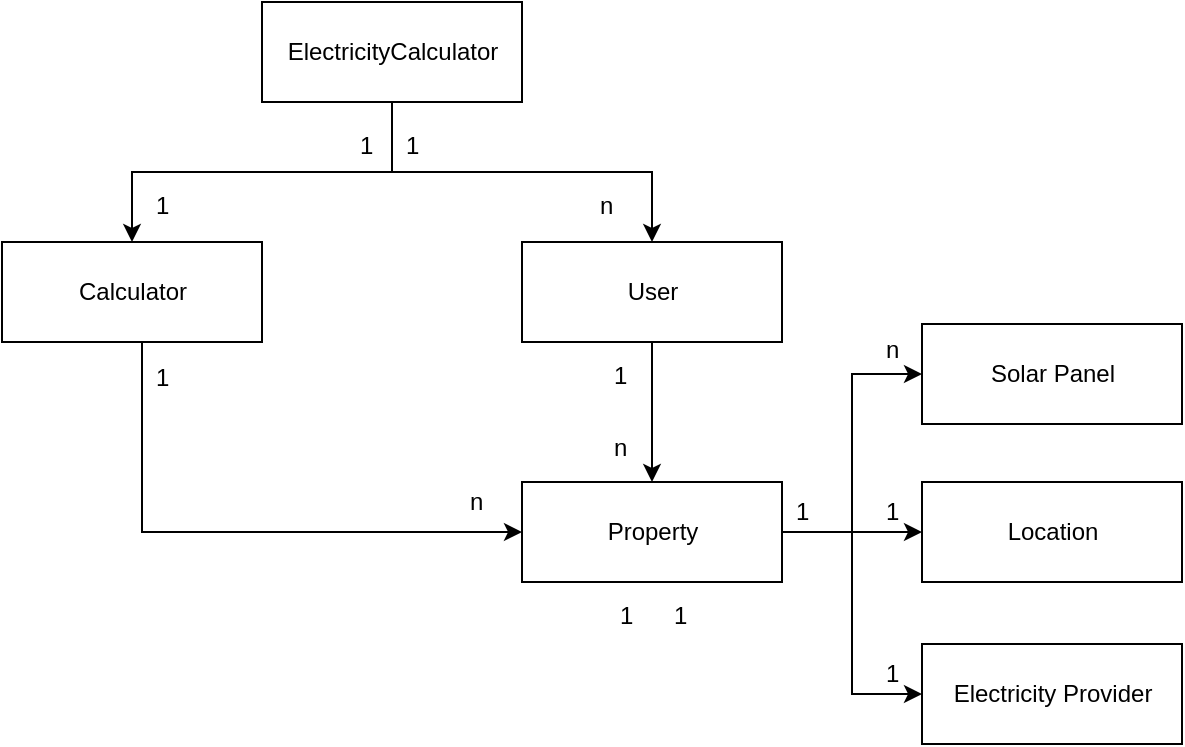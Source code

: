 <mxfile pages="1" version="11.2.8" type="device"><diagram name="Page-1" id="929967ad-93f9-6ef4-fab6-5d389245f69c"><mxGraphModel dx="1422" dy="775" grid="1" gridSize="10" guides="1" tooltips="1" connect="1" arrows="1" fold="1" page="1" pageScale="1.5" pageWidth="1169" pageHeight="826" background="none" math="0" shadow="0"><root><mxCell id="0" style=";html=1;"/><mxCell id="1" style=";html=1;" parent="0"/><mxCell id="fMAefHu-bsamTqgcCv1i-22" style="edgeStyle=orthogonalEdgeStyle;rounded=0;orthogonalLoop=1;jettySize=auto;html=1;" parent="1" source="fMAefHu-bsamTqgcCv1i-1" target="fMAefHu-bsamTqgcCv1i-2" edge="1"><mxGeometry relative="1" as="geometry"/></mxCell><mxCell id="fMAefHu-bsamTqgcCv1i-23" style="edgeStyle=orthogonalEdgeStyle;rounded=0;orthogonalLoop=1;jettySize=auto;html=1;entryX=0.5;entryY=0;entryDx=0;entryDy=0;" parent="1" source="fMAefHu-bsamTqgcCv1i-1" target="fMAefHu-bsamTqgcCv1i-3" edge="1"><mxGeometry relative="1" as="geometry"/></mxCell><mxCell id="fMAefHu-bsamTqgcCv1i-1" value="ElectricityCalculator" style="html=1;" parent="1" vertex="1"><mxGeometry x="740" y="320" width="130" height="50" as="geometry"/></mxCell><mxCell id="9O2OfUI6PIkPVo3skTh6-1" style="edgeStyle=orthogonalEdgeStyle;rounded=0;orthogonalLoop=1;jettySize=auto;html=1;entryX=0;entryY=0.5;entryDx=0;entryDy=0;" edge="1" parent="1" source="fMAefHu-bsamTqgcCv1i-2" target="fMAefHu-bsamTqgcCv1i-4"><mxGeometry relative="1" as="geometry"><Array as="points"><mxPoint x="680" y="585"/></Array></mxGeometry></mxCell><mxCell id="fMAefHu-bsamTqgcCv1i-2" value="&lt;div&gt;Calculator&lt;/div&gt;" style="html=1;" parent="1" vertex="1"><mxGeometry x="610" y="440" width="130" height="50" as="geometry"/></mxCell><mxCell id="fMAefHu-bsamTqgcCv1i-21" style="edgeStyle=orthogonalEdgeStyle;rounded=0;orthogonalLoop=1;jettySize=auto;html=1;entryX=0.5;entryY=0;entryDx=0;entryDy=0;" parent="1" source="fMAefHu-bsamTqgcCv1i-3" target="fMAefHu-bsamTqgcCv1i-4" edge="1"><mxGeometry relative="1" as="geometry"/></mxCell><mxCell id="fMAefHu-bsamTqgcCv1i-3" value="&lt;div&gt;User&lt;/div&gt;" style="html=1;" parent="1" vertex="1"><mxGeometry x="870" y="440" width="130" height="50" as="geometry"/></mxCell><mxCell id="fMAefHu-bsamTqgcCv1i-13" style="edgeStyle=orthogonalEdgeStyle;rounded=0;orthogonalLoop=1;jettySize=auto;html=1;entryX=0;entryY=0.5;entryDx=0;entryDy=0;" parent="1" source="fMAefHu-bsamTqgcCv1i-4" target="fMAefHu-bsamTqgcCv1i-5" edge="1"><mxGeometry relative="1" as="geometry"/></mxCell><mxCell id="fMAefHu-bsamTqgcCv1i-14" style="edgeStyle=orthogonalEdgeStyle;rounded=0;orthogonalLoop=1;jettySize=auto;html=1;" parent="1" source="fMAefHu-bsamTqgcCv1i-4" target="fMAefHu-bsamTqgcCv1i-6" edge="1"><mxGeometry relative="1" as="geometry"/></mxCell><mxCell id="fMAefHu-bsamTqgcCv1i-4" value="&lt;div&gt;Property&lt;/div&gt;" style="html=1;" parent="1" vertex="1"><mxGeometry x="870" y="560" width="130" height="50" as="geometry"/></mxCell><mxCell id="fMAefHu-bsamTqgcCv1i-5" value="&lt;div&gt;Solar Panel&lt;/div&gt;" style="html=1;" parent="1" vertex="1"><mxGeometry x="1070" y="481" width="130" height="50" as="geometry"/></mxCell><mxCell id="fMAefHu-bsamTqgcCv1i-6" value="&lt;div&gt;Location&lt;/div&gt;" style="html=1;" parent="1" vertex="1"><mxGeometry x="1070" y="560" width="130" height="50" as="geometry"/></mxCell><mxCell id="9O2OfUI6PIkPVo3skTh6-4" style="edgeStyle=orthogonalEdgeStyle;rounded=0;orthogonalLoop=1;jettySize=auto;html=1;entryX=1;entryY=0.5;entryDx=0;entryDy=0;endArrow=none;endFill=0;startArrow=classic;startFill=1;" edge="1" parent="1" source="fMAefHu-bsamTqgcCv1i-9" target="fMAefHu-bsamTqgcCv1i-4"><mxGeometry relative="1" as="geometry"/></mxCell><mxCell id="fMAefHu-bsamTqgcCv1i-9" value="Electricity Provider" style="html=1;" parent="1" vertex="1"><mxGeometry x="1070" y="641" width="130" height="50" as="geometry"/></mxCell><mxCell id="fMAefHu-bsamTqgcCv1i-25" value="&lt;div&gt;1&lt;/div&gt;" style="text;html=1;resizable=0;points=[];autosize=1;align=left;verticalAlign=top;spacingTop=-4;" parent="1" vertex="1"><mxGeometry x="787" y="382" width="20" height="20" as="geometry"/></mxCell><mxCell id="fMAefHu-bsamTqgcCv1i-26" value="&lt;div&gt;1&lt;/div&gt;" style="text;html=1;resizable=0;points=[];autosize=1;align=left;verticalAlign=top;spacingTop=-4;" parent="1" vertex="1"><mxGeometry x="810" y="382" width="20" height="20" as="geometry"/></mxCell><mxCell id="fMAefHu-bsamTqgcCv1i-28" value="1" style="text;html=1;resizable=0;points=[];autosize=1;align=left;verticalAlign=top;spacingTop=-4;" parent="1" vertex="1"><mxGeometry x="685" y="412" width="20" height="20" as="geometry"/></mxCell><mxCell id="fMAefHu-bsamTqgcCv1i-29" value="&lt;div&gt;n&lt;/div&gt;" style="text;html=1;resizable=0;points=[];autosize=1;align=left;verticalAlign=top;spacingTop=-4;" parent="1" vertex="1"><mxGeometry x="906.5" y="412" width="20" height="20" as="geometry"/></mxCell><mxCell id="fMAefHu-bsamTqgcCv1i-33" value="&lt;div&gt;1&lt;/div&gt;" style="text;html=1;resizable=0;points=[];autosize=1;align=left;verticalAlign=top;spacingTop=-4;" parent="1" vertex="1"><mxGeometry x="914" y="497" width="20" height="20" as="geometry"/></mxCell><mxCell id="fMAefHu-bsamTqgcCv1i-34" value="&lt;div&gt;n&lt;/div&gt;" style="text;html=1;resizable=0;points=[];autosize=1;align=left;verticalAlign=top;spacingTop=-4;" parent="1" vertex="1"><mxGeometry x="914" y="533" width="20" height="20" as="geometry"/></mxCell><mxCell id="fMAefHu-bsamTqgcCv1i-35" value="&lt;div&gt;1&lt;/div&gt;" style="text;html=1;resizable=0;points=[];autosize=1;align=left;verticalAlign=top;spacingTop=-4;" parent="1" vertex="1"><mxGeometry x="1005" y="565" width="20" height="20" as="geometry"/></mxCell><mxCell id="fMAefHu-bsamTqgcCv1i-36" value="n" style="text;html=1;resizable=0;points=[];autosize=1;align=left;verticalAlign=top;spacingTop=-4;" parent="1" vertex="1"><mxGeometry x="1050" y="484" width="20" height="20" as="geometry"/></mxCell><mxCell id="fMAefHu-bsamTqgcCv1i-37" value="&lt;div&gt;1&lt;/div&gt;" style="text;html=1;resizable=0;points=[];autosize=1;align=left;verticalAlign=top;spacingTop=-4;" parent="1" vertex="1"><mxGeometry x="1050" y="565" width="20" height="20" as="geometry"/></mxCell><mxCell id="fMAefHu-bsamTqgcCv1i-38" value="&lt;div&gt;1&lt;/div&gt;" style="text;html=1;resizable=0;points=[];autosize=1;align=left;verticalAlign=top;spacingTop=-4;" parent="1" vertex="1"><mxGeometry x="944" y="617" width="20" height="20" as="geometry"/></mxCell><mxCell id="fMAefHu-bsamTqgcCv1i-40" value="&lt;div&gt;1&lt;/div&gt;" style="text;html=1;resizable=0;points=[];autosize=1;align=left;verticalAlign=top;spacingTop=-4;" parent="1" vertex="1"><mxGeometry x="916.5" y="617" width="20" height="20" as="geometry"/></mxCell><mxCell id="fMAefHu-bsamTqgcCv1i-43" value="&lt;div&gt;1&lt;/div&gt;" style="text;html=1;resizable=0;points=[];autosize=1;align=left;verticalAlign=top;spacingTop=-4;" parent="1" vertex="1"><mxGeometry x="1050" y="646" width="20" height="20" as="geometry"/></mxCell><mxCell id="9O2OfUI6PIkPVo3skTh6-2" value="1" style="text;html=1;resizable=0;points=[];autosize=1;align=left;verticalAlign=top;spacingTop=-4;" vertex="1" parent="1"><mxGeometry x="685" y="498" width="20" height="20" as="geometry"/></mxCell><mxCell id="9O2OfUI6PIkPVo3skTh6-3" value="&lt;div&gt;n&lt;/div&gt;" style="text;html=1;resizable=0;points=[];autosize=1;align=left;verticalAlign=top;spacingTop=-4;" vertex="1" parent="1"><mxGeometry x="842" y="560" width="20" height="20" as="geometry"/></mxCell></root></mxGraphModel></diagram></mxfile>
